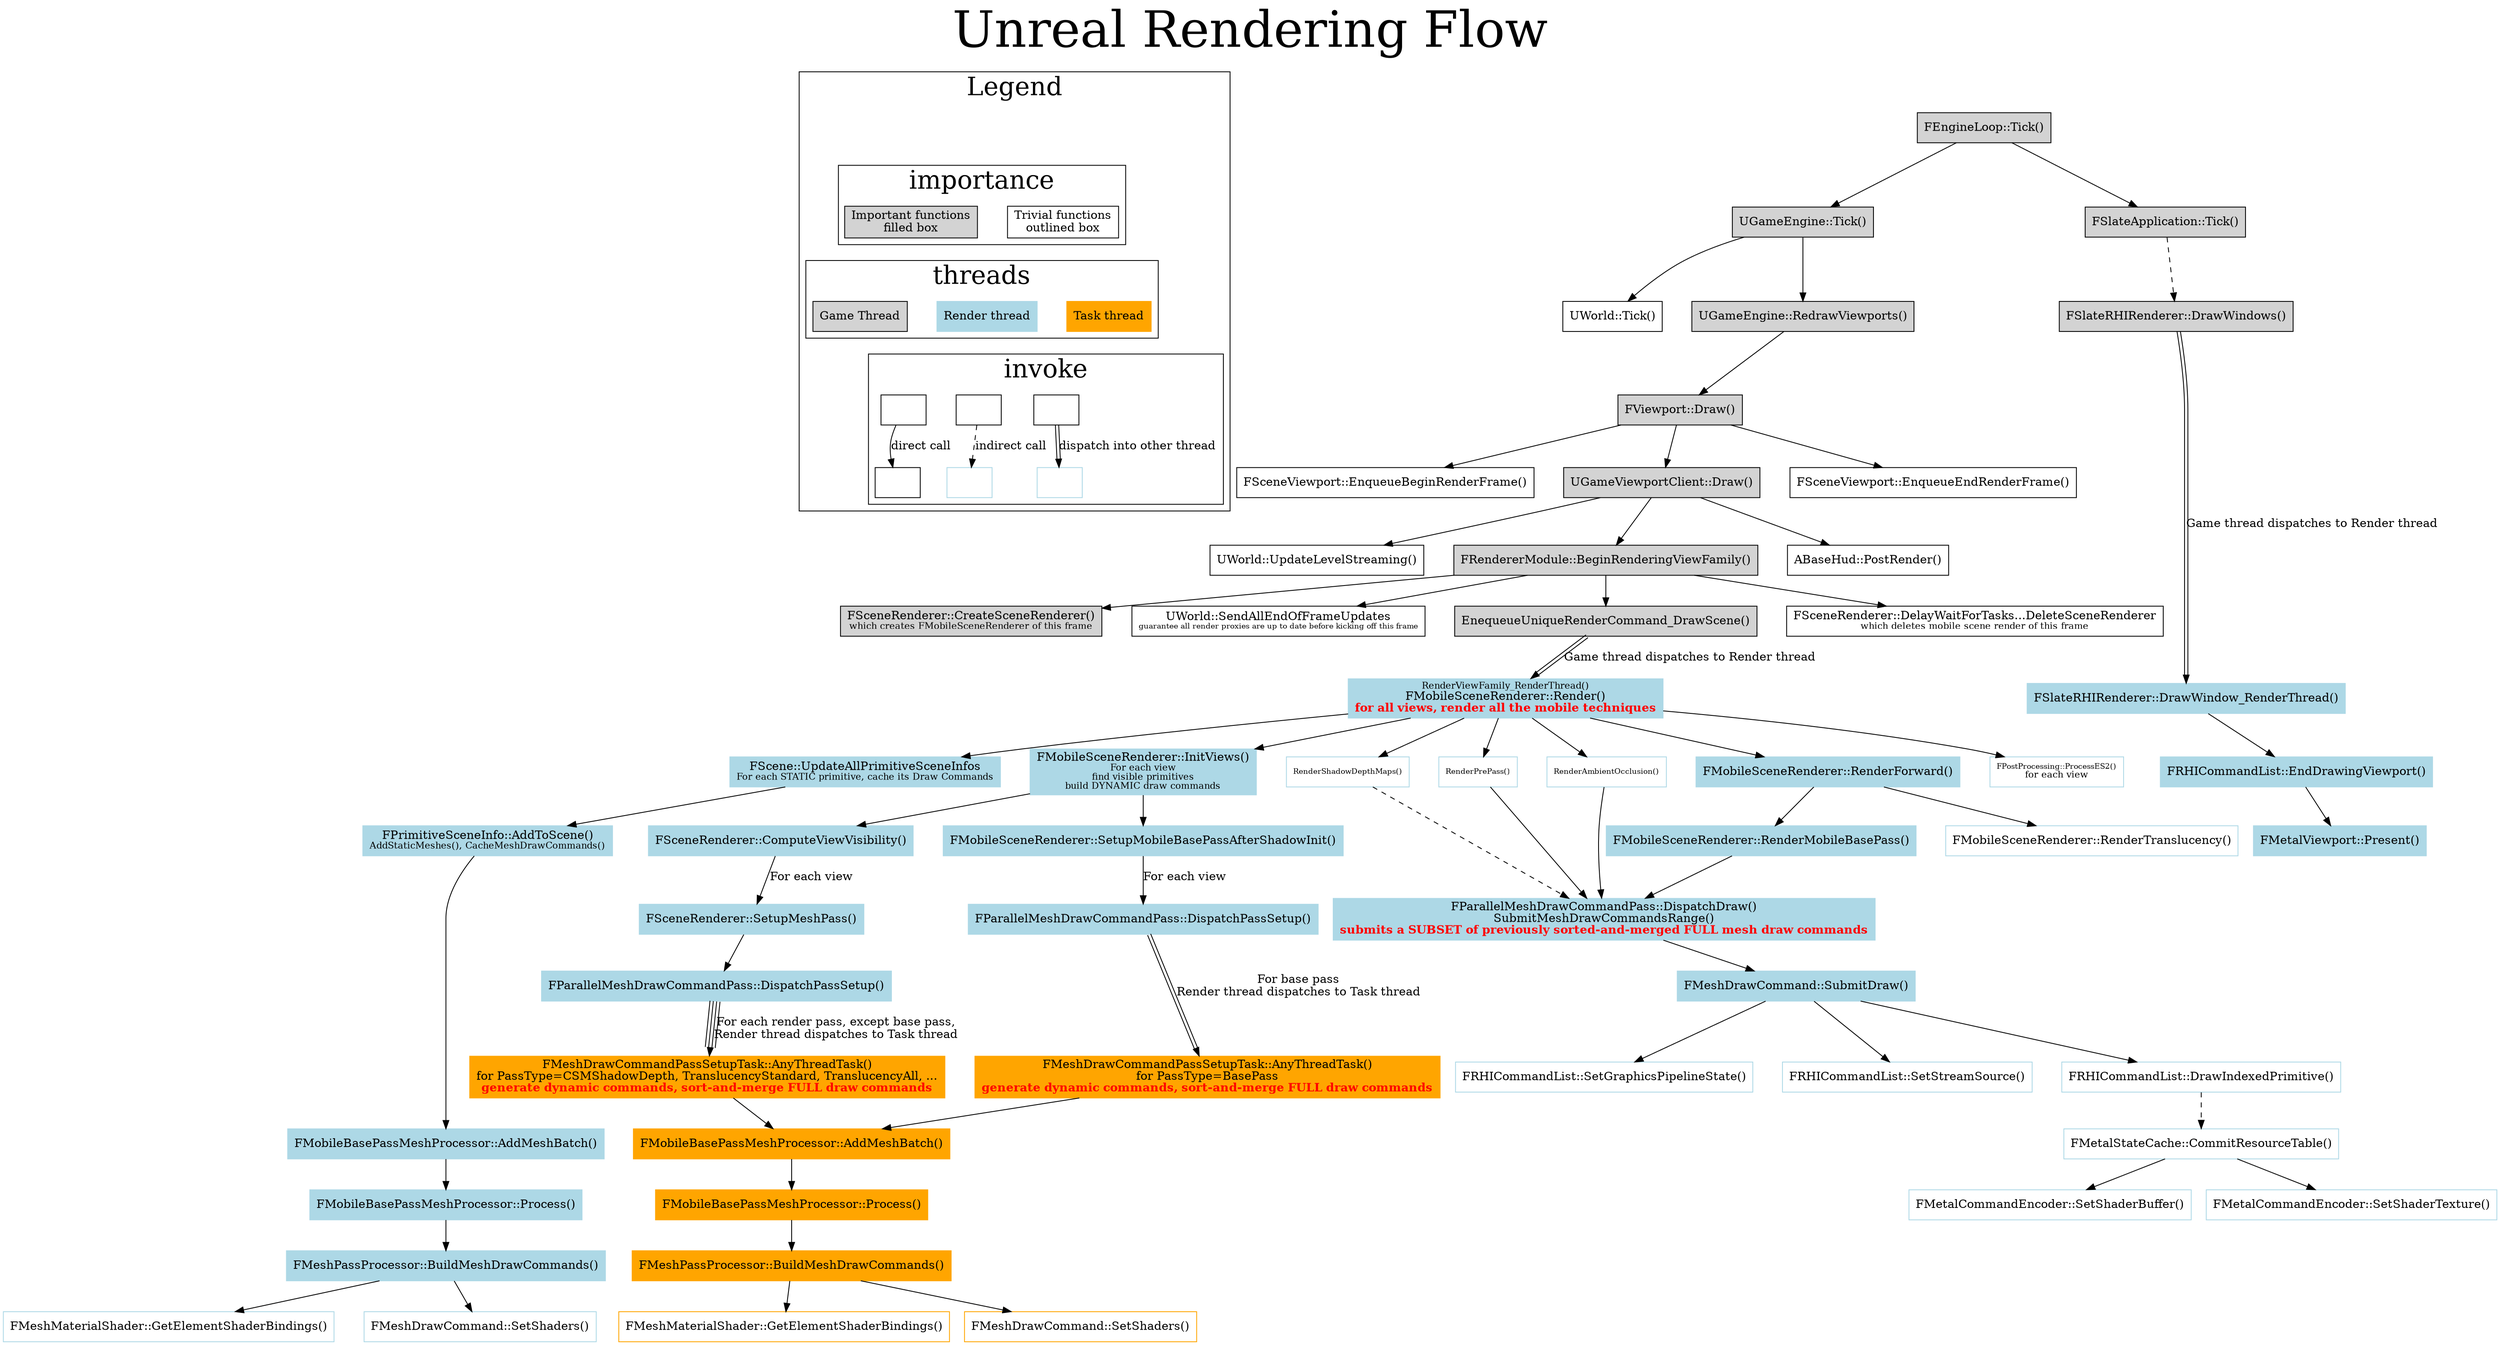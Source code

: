 digraph {

    labelloc="t";
    fontsize  = 60 // Make title stand out by giving a large font size
    label="Unreal Rendering Flow";

    rankdir="TD";

    
    subgraph cluster_01 { 
        label = "Legend";
        fontsize  = 30

        subgraph cluster_01 {
            label="threads";

            Game_Thread[label="Game Thread", shape=box, style="filled"]
            Render_thread[label="Render thread", shape=box, style="filled", color=lightblue]
            Task_thread[label="Task thread", shape=box, style="filled", color=orange]
            {
                rank = same;
                edge[style=invis];
                Game_Thread -> Render_thread -> Task_thread
                rankdir = LR;
            }
        }

        subgraph cluster_02 {
            label="importance"

            important[label=<Important functions<br/>filled box>, shape=box, style="filled"]
            trivial[label=<Trivial functions<br/>outlined box>, shape=box]
            {
                rank = same;
                edge[style=invis];
                important -> trivial
                rankdir = LR;
            }
        }


        subgraph cluster_03 {
            label="invoke"
            empty1[label="", shape=box]
            empty2[label="", shape=box]
            empty1 -> empty2[label="direct call"]

            empty5[label="", shape=box]
            empty6[label="", shape=box, color=lightblue]
            empty5 -> empty6[label="indirect call" style=dashed]
            
            empty3[label="", shape=box]
            empty4[label="", shape=box, color=lightblue]
            empty3 -> empty4[label=<dispatch into other thread> color="black:invis:black" penwidth=1]
            {
                rank = same;
                edge[style=invis];
                empty1 -> empty5 -> empty3
                rankdir = LR;
            }
        }
        


        {
            edge[style=invis];
            node[style=invis]
            
            row1 -> row2 -> row3;
            row1 -> important;
            row2 -> Game_Thread
            row3 -> empty1
        }

    }

    FEngineLoop_Tick[label="FEngineLoop::Tick()", shape=box, style="filled"]

    UWorld_Tick[label="UWorld::Tick()", shape=box]

    UGameEngine_Tick[label="UGameEngine::Tick()", shape=box, style="filled"]
    UGameEngine_RedrawViewports[label="UGameEngine::RedrawViewports()", shape=box, style="filled"]

    FSlateApplication_Tick[label="FSlateApplication::Tick()", shape=box, style="filled"]
    FSlateRHIRenderer_DrawWindows[label="FSlateRHIRenderer::DrawWindows()", shape=box, style="filled"]

    FSlateRHIRenderer_DrawWindow_RenderThread[label="FSlateRHIRenderer::DrawWindow_RenderThread()", shape=box, style="filled", color="lightblue"]

    FRHICommandList_EndDrawingViewport[label="FRHICommandList::EndDrawingViewport()", shape=box, style="filled", color="lightblue"]

    FMetalViewport_Present[label="FMetalViewport::Present()", shape=box, style="filled", color="lightblue"]

    FViewport_Draw[label="FViewport::Draw()", shape=box, style="filled"]
    FSceneViewport_EnqueueBeginRenderFrame[label="FSceneViewport::EnqueueBeginRenderFrame()", shape=box]
    UGameViewportClient_Draw[label="UGameViewportClient::Draw()", shape=box, style="filled"]
    FSceneViewport_EnqueueEndRenderFrame[label="FSceneViewport::EnqueueEndRenderFrame()", shape=box]

    UWorld_UpdateLevelStreaming[label="UWorld::UpdateLevelStreaming()", shape=box]
    FRendererModule_BeginRenderingViewFamily[label="FRendererModule::BeginRenderingViewFamily()", shape=box, style="filled"]
    ABaseHud_PostRender[label="ABaseHud::PostRender()", shape=box]

    UWorld_SendAllEndOfFrameUpdates[label=<UWorld::SendAllEndOfFrameUpdates<br/><font POINT-SIZE="9">guarantee all render proxies are up to date before kicking off this frame</font>>, shape=box]
    FSceneRenderer_CreateSceneRenderer[label=<FSceneRenderer::CreateSceneRenderer()<br/><font POINT-SIZE="11">which creates FMobileSceneRenderer of this frame</font>>, shape=box, style="filled"]
    EnequeueRenderCommand_DrawScene[label=<EnequeueUniqueRenderCommand_DrawScene()>, shape=box, style="filled"]
    DeleteSceneRenderer[label=<FSceneRenderer::DelayWaitForTasks...DeleteSceneRenderer<br/><font POINT-SIZE="11">which deletes mobile scene render of this frame</font>>, shape=box]

    FMobileSceneRenderer_Render[label=<<font POINT-SIZE="11">RenderViewFamily_RenderThread()<br/></font>FMobileSceneRenderer::Render()<br/><b><font color="red">for all views, render all the mobile techniques</font></b>>, shape=box, style="filled" color=lightblue]

    FScene_UpdateAllPrimitiveSceneInfos[label=<FScene::UpdateAllPrimitiveSceneInfos<br/><font POINT-SIZE="11">For each STATIC primitive, cache its Draw Commands</font>>, shape=box, style="filled" color=lightblue]

    FMobileSceneRenderer_InitViews[label=<FMobileSceneRenderer::InitViews()<br/><font POINT-SIZE="11">For each view<br/>find visible primitives<br/>build DYNAMIC draw commands</font>>, shape=box, style="filled" color=lightblue]


    
    FSceneRenderer_ComputeViewVisibility[label=<FSceneRenderer::ComputeViewVisibility()>, shape=box, style="filled" color=lightblue]

    FSceneRenderer_SetupMeshPass[label=<FSceneRenderer::SetupMeshPass()>, shape=box, style="filled" color=lightblue]


    FMobileSceneRenderer_SetupMobileBasePassAfterShadowInit[label=<FMobileSceneRenderer::SetupMobileBasePassAfterShadowInit()>, shape=box, style="filled" color=lightblue]

    FMeshDrawCommandPassSetupTask_AnyThreadTask_OtherPass[label=<FMeshDrawCommandPassSetupTask::AnyThreadTask()<br/>for PassType=CSMShadowDepth, TranslucencyStandard, TranslucencyAll, ...<br/><b><font color="red">generate dynamic commands, sort-and-merge FULL draw commands</font></b>>, shape=box, style="filled" color=orange]

    FMeshDrawCommandPassSetupTask_AnyThreadTask_BasePass[label=<FMeshDrawCommandPassSetupTask::AnyThreadTask()<br/>for PassType=BasePass<br/><b><font color="red">generate dynamic commands, sort-and-merge FULL draw commands</font></b>>, shape=box, style="filled" color=orange]

    FSceneRenderer_RenderShadowDepthMaps[label=<RenderShadowDepthMaps()>, shape=box, color=lightblue fontsize=9]
    
    FMobileSceneRenderer_RenderPrePass[label=<RenderPrePass()>, shape=box, color=lightblue fontsize=9]

    FMobileSceneRenderer_RenderAmbientOcclusion[label=<RenderAmbientOcclusion()>, shape=box, color=lightblue fontsize=9]

    FMobileSceneRenderer_RenderForward[label=<FMobileSceneRenderer::RenderForward()>, shape=box, style="filled" color=lightblue]

    FPostProcessing_ProcessES2[label=<FPostProcessing::ProcessES2()<br/><font POINT-SIZE="11">for each view</font>>, shape=box, color=lightblue fontsize=9]

    FMobileSceneRenderer_RenderMobileBasePass[label=<FMobileSceneRenderer::RenderMobileBasePass()>, shape=box, style="filled" color=lightblue]

    FMobileSceneRenderer_RenderTranslucency[label=<FMobileSceneRenderer::RenderTranslucency()>, shape=box, color=lightblue]


    FPrimitiveSceneInfo_AddToScene[label=<FPrimitiveSceneInfo::AddToScene()<br/><font POINT-SIZE="11">AddStaticMeshes(), CacheMeshDrawCommands()</font>>, shape=box, style="filled" color=lightblue]

    FParallelMeshDrawCommandPass_DispatchPassSetup_BasePass[label=<FParallelMeshDrawCommandPass::DispatchPassSetup()>, shape=box, style="filled" color=lightblue]
    FParallelMeshDrawCommandPass_DispatchPassSetup_OtherPass[label=<FParallelMeshDrawCommandPass::DispatchPassSetup()>, shape=box, style="filled" color=lightblue]
    FParallelMeshDrawCommandPass_DispatchDraw[label=<FParallelMeshDrawCommandPass::DispatchDraw()<br/>SubmitMeshDrawCommandsRange()<br/><b><font color="red">submits a SUBSET of previously sorted-and-merged FULL mesh draw commands</font></b>>, shape=box, style="filled" color=lightblue]



    FMobileBasePassMeshProcessor_AddMeshBatch[label=<FMobileBasePassMeshProcessor::AddMeshBatch()>, shape=box, style="filled" color=lightblue]
    FMobileBasePassMeshProcessor_Process[label=<FMobileBasePassMeshProcessor::Process()>, shape=box, style="filled" color=lightblue]
    FMeshPassProcessor_BuildMeshDrawCommands[label=<FMeshPassProcessor::BuildMeshDrawCommands()>, shape=box, style="filled" color=lightblue]
    FMeshMaterialShader_GetElementShaderBindings[label=<FMeshMaterialShader::GetElementShaderBindings()>, shape=box, color=lightblue]
    FMeshDrawCommand_SetShaders[label=<FMeshDrawCommand::SetShaders()>, shape=box, color=lightblue]

    FMobileBasePassMeshProcessor_AddMeshBatch_TaskThread[label=<FMobileBasePassMeshProcessor::AddMeshBatch()>, shape=box, style="filled" color=orange]
    FMobileBasePassMeshProcessor_Process_TaskThread[label=<FMobileBasePassMeshProcessor::Process()>, shape=box, style="filled" color=orange]
    FMeshPassProcessor_BuildMeshDrawCommands_TaskThread[label=<FMeshPassProcessor::BuildMeshDrawCommands()>, shape=box, style="filled" color=orange]
    FMeshMaterialShader_GetElementShaderBindings_TaskThread[label=<FMeshMaterialShader::GetElementShaderBindings()>, shape=box, color=orange]
    FMeshDrawCommand_SetShaders_TaskThread[label=<FMeshDrawCommand::SetShaders()>, shape=box, color=orange]


    FMeshDrawCommand_SubmitDraw[label=<FMeshDrawCommand::SubmitDraw()>, shape=box, color=lightblue, style="filled"]

    FRHICommandList_SetGraphicsPipelineState[label=<FRHICommandList::SetGraphicsPipelineState()>, shape=box, color=lightblue]
    FRHICommandList_SetStreamSource[label=<FRHICommandList::SetStreamSource()>, shape=box, color=lightblue]
    FRHICommandList_DrawIndexedPrimitive[label=<FRHICommandList::DrawIndexedPrimitive()>, shape=box, color=lightblue]


    FMetalStateCache_CommitResourceTable[label=<FMetalStateCache::CommitResourceTable()>, shape=box, color=lightblue]

    FMetalCommandEncoder_SetShaderBuffer[label=<FMetalCommandEncoder::SetShaderBuffer()>, shape=box, color=lightblue]
    FMetalCommandEncoder_SetShaderTexture[label=<FMetalCommandEncoder::SetShaderTexture()>, shape=box, color=lightblue]




    {
        FEngineLoop_Tick -> UGameEngine_Tick
        FEngineLoop_Tick -> FSlateApplication_Tick
        FSlateApplication_Tick -> FSlateRHIRenderer_DrawWindows[style=dashed]
        FSlateRHIRenderer_DrawWindows -> FSlateRHIRenderer_DrawWindow_RenderThread[label="Game thread dispatches to Render thread" color="black:invis:black" penwidth=1]
        FSlateRHIRenderer_DrawWindow_RenderThread -> FRHICommandList_EndDrawingViewport
        FRHICommandList_EndDrawingViewport -> FMetalViewport_Present

        UGameEngine_Tick -> UWorld_Tick
        UGameEngine_Tick -> UGameEngine_RedrawViewports
        {
            rank = same;
            // Here you enforce the desired order with "invisible" edges and arrowheads
            edge[style=invis];
            UWorld_Tick -> UGameEngine_RedrawViewports
            rankdir = LR;
        }

        UGameEngine_RedrawViewports -> FViewport_Draw

        FViewport_Draw -> FSceneViewport_EnqueueBeginRenderFrame
        FViewport_Draw -> UGameViewportClient_Draw
        FViewport_Draw -> FSceneViewport_EnqueueEndRenderFrame
        {
            rank = same;
            // Here you enforce the desired order with "invisible" edges and arrowheads
            edge[style=invis];
            FSceneViewport_EnqueueBeginRenderFrame -> UGameViewportClient_Draw -> FSceneViewport_EnqueueEndRenderFrame
            rankdir = LR;
        }

        UGameViewportClient_Draw -> UWorld_UpdateLevelStreaming
        UGameViewportClient_Draw -> FRendererModule_BeginRenderingViewFamily
        UGameViewportClient_Draw -> ABaseHud_PostRender
        {
            rank = same;
            // Here you enforce the desired order with "invisible" edges and arrowheads
            edge[style=invis];
            UWorld_UpdateLevelStreaming -> FRendererModule_BeginRenderingViewFamily -> ABaseHud_PostRender
        }

        FRendererModule_BeginRenderingViewFamily -> FSceneRenderer_CreateSceneRenderer
        FRendererModule_BeginRenderingViewFamily -> UWorld_SendAllEndOfFrameUpdates
        FRendererModule_BeginRenderingViewFamily -> EnequeueRenderCommand_DrawScene
        FRendererModule_BeginRenderingViewFamily -> DeleteSceneRenderer
        {
            rank = same;
            // Here you enforce the desired order with "invisible" edges and arrowheads
            edge[style=invis];
            FSceneRenderer_CreateSceneRenderer -> UWorld_SendAllEndOfFrameUpdates -> EnequeueRenderCommand_DrawScene -> DeleteSceneRenderer
            rankdir = LR;
        }

        EnequeueRenderCommand_DrawScene -> FMobileSceneRenderer_Render [label="Game thread dispatches to Render thread" color="black:invis:black" penwidth=1]

        EnequeueRenderCommand_DrawScene -> FSlateRHIRenderer_DrawWindow_RenderThread[style=invis]

        FMobileSceneRenderer_Render -> FScene_UpdateAllPrimitiveSceneInfos
        FMobileSceneRenderer_Render -> FMobileSceneRenderer_InitViews
        FMobileSceneRenderer_Render -> FSceneRenderer_RenderShadowDepthMaps
        FMobileSceneRenderer_Render -> FMobileSceneRenderer_RenderPrePass
        FMobileSceneRenderer_Render -> FMobileSceneRenderer_RenderAmbientOcclusion
        FMobileSceneRenderer_Render -> FMobileSceneRenderer_RenderForward
        FMobileSceneRenderer_Render -> FPostProcessing_ProcessES2
        {
            rank = same;
            // Here you enforce the desired order with "invisible" edges and arrowheads
            edge[style=invis];
            FScene_UpdateAllPrimitiveSceneInfos -> FMobileSceneRenderer_InitViews -> FSceneRenderer_RenderShadowDepthMaps -> FMobileSceneRenderer_RenderPrePass -> FMobileSceneRenderer_RenderAmbientOcclusion -> FMobileSceneRenderer_RenderForward -> FPostProcessing_ProcessES2
            rankdir = LR;
        }

        FScene_UpdateAllPrimitiveSceneInfos -> FPrimitiveSceneInfo_AddToScene

        FPrimitiveSceneInfo_AddToScene -> FMobileBasePassMeshProcessor_AddMeshBatch

        FMobileBasePassMeshProcessor_AddMeshBatch -> FMobileBasePassMeshProcessor_Process -> FMeshPassProcessor_BuildMeshDrawCommands

        FMeshPassProcessor_BuildMeshDrawCommands -> FMeshMaterialShader_GetElementShaderBindings
        FMeshPassProcessor_BuildMeshDrawCommands -> FMeshDrawCommand_SetShaders
        {
            rank = same;
            // Here you enforce the desired order with "invisible" edges and arrowheads
            edge[style=invis];
            FMeshMaterialShader_GetElementShaderBindings -> FMeshDrawCommand_SetShaders
            rankdir = LR;
        }

        FMobileSceneRenderer_InitViews -> FSceneRenderer_ComputeViewVisibility
        FMobileSceneRenderer_InitViews -> FMobileSceneRenderer_SetupMobileBasePassAfterShadowInit
        {
            rank = same;
            // Here you enforce the desired order with "invisible" edges and arrowheads
            edge[style=invis];
            FSceneRenderer_ComputeViewVisibility -> FMobileSceneRenderer_SetupMobileBasePassAfterShadowInit
            rankdir = LR;
        }

        FSceneRenderer_ComputeViewVisibility -> FSceneRenderer_SetupMeshPass [label=<For each view>]
        FSceneRenderer_SetupMeshPass -> FParallelMeshDrawCommandPass_DispatchPassSetup_OtherPass
        FParallelMeshDrawCommandPass_DispatchPassSetup_OtherPass -> FMeshDrawCommandPassSetupTask_AnyThreadTask_OtherPass [label=<For each render pass, except base pass,<br/>Render thread dispatches to Task thread> color="black:invis:black:invis:black:invis:black" penwidth=1]
        FMobileSceneRenderer_SetupMobileBasePassAfterShadowInit -> FParallelMeshDrawCommandPass_DispatchPassSetup_BasePass [label=<For each view>]
        FParallelMeshDrawCommandPass_DispatchPassSetup_BasePass -> FMeshDrawCommandPassSetupTask_AnyThreadTask_BasePass [label=<For base pass<br/>Render thread dispatches to Task thread> color="black:invis:black" penwidth=1]
        {
            rank = same;
            // Here you enforce the desired order with "invisible" edges and arrowheads
            edge[style=invis];
            FMeshDrawCommandPassSetupTask_AnyThreadTask_OtherPass -> FMeshDrawCommandPassSetupTask_AnyThreadTask_BasePass
            rankdir = LR;
        }


        FMeshDrawCommandPassSetupTask_AnyThreadTask_BasePass -> FMobileBasePassMeshProcessor_AddMeshBatch_TaskThread
        FMeshDrawCommandPassSetupTask_AnyThreadTask_OtherPass -> FMobileBasePassMeshProcessor_AddMeshBatch_TaskThread

        FMobileBasePassMeshProcessor_AddMeshBatch_TaskThread -> FMobileBasePassMeshProcessor_Process_TaskThread -> FMeshPassProcessor_BuildMeshDrawCommands_TaskThread

        FMeshPassProcessor_BuildMeshDrawCommands_TaskThread -> FMeshMaterialShader_GetElementShaderBindings_TaskThread
        FMeshPassProcessor_BuildMeshDrawCommands_TaskThread -> FMeshDrawCommand_SetShaders_TaskThread
        
        {
            rank = same;
            edge[style=invis];
            FMobileBasePassMeshProcessor_AddMeshBatch -> FMobileBasePassMeshProcessor_AddMeshBatch_TaskThread
            rankdir = LR;
        }


        FMobileSceneRenderer_RenderForward -> FMobileSceneRenderer_RenderMobileBasePass
        FMobileSceneRenderer_RenderForward -> FMobileSceneRenderer_RenderTranslucency
        {
            rank = same;
            // Here you enforce the desired order with "invisible" edges and arrowheads
            edge[style=invis];
            FMobileSceneRenderer_RenderMobileBasePass -> FMobileSceneRenderer_RenderTranslucency
            rankdir = LR;
        }

        FMobileSceneRenderer_RenderMobileBasePass -> FParallelMeshDrawCommandPass_DispatchDraw

        FSceneRenderer_RenderShadowDepthMaps -> FParallelMeshDrawCommandPass_DispatchDraw [style=dashed]
        FMobileSceneRenderer_RenderPrePass -> FParallelMeshDrawCommandPass_DispatchDraw
        FMobileSceneRenderer_RenderAmbientOcclusion -> FParallelMeshDrawCommandPass_DispatchDraw

        FParallelMeshDrawCommandPass_DispatchDraw -> FMeshDrawCommand_SubmitDraw

        FMeshDrawCommand_SubmitDraw -> FRHICommandList_SetGraphicsPipelineState
        FMeshDrawCommand_SubmitDraw -> FRHICommandList_SetStreamSource
        FMeshDrawCommand_SubmitDraw -> FRHICommandList_DrawIndexedPrimitive
        {
            rank = same;
            // Here you enforce the desired order with "invisible" edges and arrowheads
            edge[style=invis];
            FRHICommandList_SetGraphicsPipelineState -> FRHICommandList_SetStreamSource -> FRHICommandList_DrawIndexedPrimitive
            rankdir = LR;
        }

        FRHICommandList_DrawIndexedPrimitive -> FMetalStateCache_CommitResourceTable [style=dashed]
        FMetalStateCache_CommitResourceTable -> FMetalCommandEncoder_SetShaderBuffer
        FMetalStateCache_CommitResourceTable -> FMetalCommandEncoder_SetShaderTexture
    }

    
}